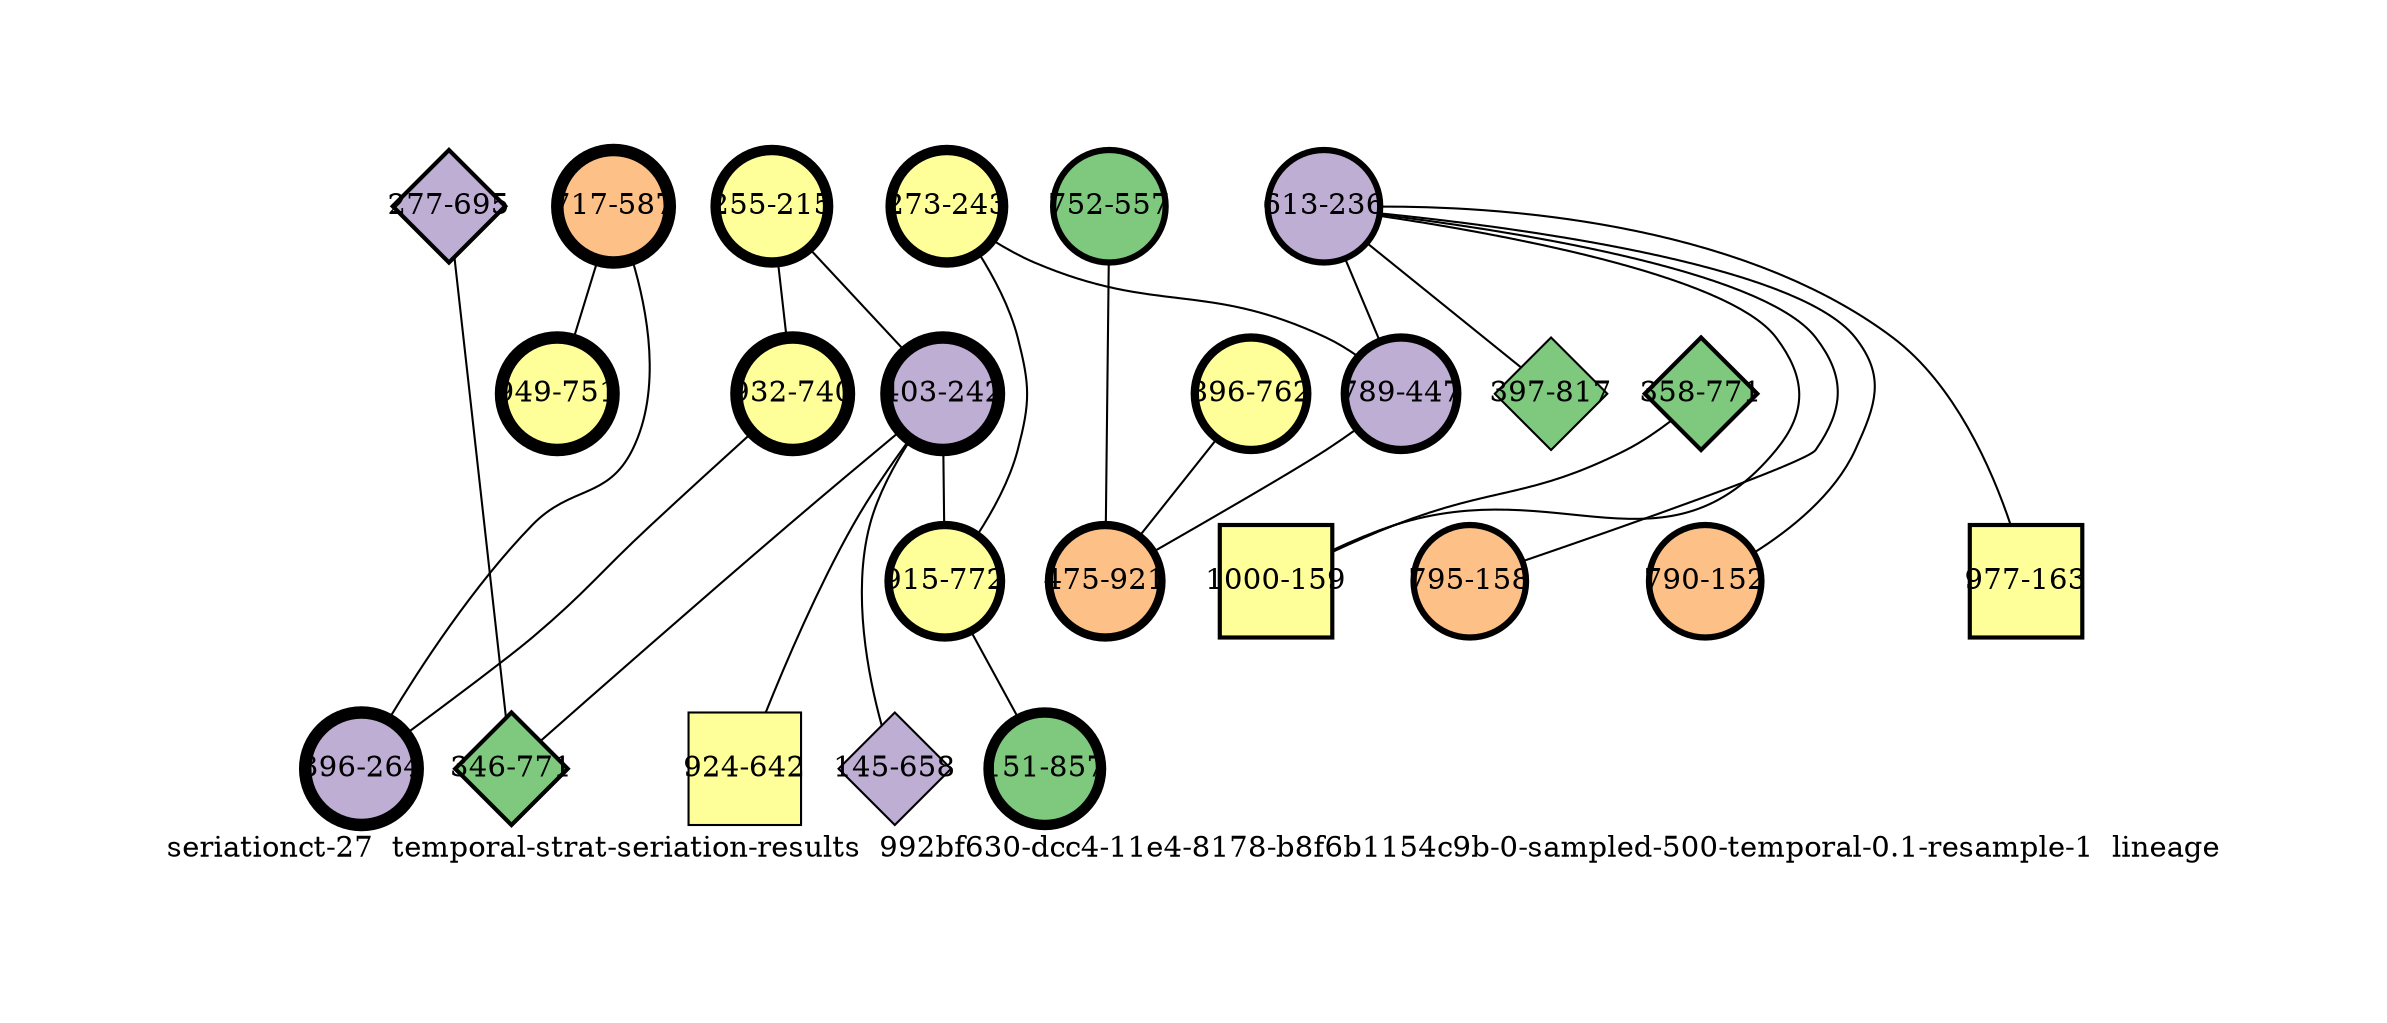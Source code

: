 strict graph "seriationct-27  temporal-strat-seriation-results  992bf630-dcc4-11e4-8178-b8f6b1154c9b-0-sampled-500-temporal-0.1-resample-1  lineage" {
labelloc=b;
ratio=auto;
pad="1.0";
label="seriationct-27  temporal-strat-seriation-results  992bf630-dcc4-11e4-8178-b8f6b1154c9b-0-sampled-500-temporal-0.1-resample-1  lineage";
node [width="0.75", style=filled, fixedsize=true, height="0.75", shape=circle, label=""];
0 [xCoordinate="243.0", appears_in_slice=5, yCoordinate="273.0", colorscheme=accent6, lineage_id=0, short_label="273-243", label="273-243", shape=circle, cluster_id=3, fillcolor=4, size="500.0", id=0, penwidth="5.0"];
1 [xCoordinate="695.0", appears_in_slice=2, yCoordinate="277.0", colorscheme=accent6, lineage_id=2, short_label="277-695", label="277-695", shape=diamond, cluster_id=1, fillcolor=2, size="500.0", id=1, penwidth="2.0"];
2 [xCoordinate="236.0", appears_in_slice=3, yCoordinate="613.0", colorscheme=accent6, lineage_id=0, short_label="613-236", label="613-236", shape=circle, cluster_id=1, fillcolor=2, size="500.0", id=2, penwidth="3.0"];
3 [xCoordinate="771.0", appears_in_slice=2, yCoordinate="358.0", colorscheme=accent6, lineage_id=2, short_label="358-771", label="358-771", shape=diamond, cluster_id=0, fillcolor=1, size="500.0", id=3, penwidth="2.0"];
4 [xCoordinate="215.0", appears_in_slice=5, yCoordinate="255.0", colorscheme=accent6, lineage_id=0, short_label="255-215", label="255-215", shape=circle, cluster_id=3, fillcolor=4, size="500.0", id=4, penwidth="5.0"];
5 [xCoordinate="557.0", appears_in_slice=3, yCoordinate="752.0", colorscheme=accent6, lineage_id=0, short_label="752-557", label="752-557", shape=circle, cluster_id=0, fillcolor=1, size="500.0", id=5, penwidth="3.0"];
6 [xCoordinate="817.0", appears_in_slice=1, yCoordinate="397.0", colorscheme=accent6, lineage_id=2, short_label="397-817", label="397-817", shape=diamond, cluster_id=0, fillcolor=1, size="500.0", id=6, penwidth="1.0"];
7 [xCoordinate="159.0", appears_in_slice=2, yCoordinate="1000.0", colorscheme=accent6, lineage_id=1, short_label="1000-159", label="1000-159", shape=square, cluster_id=3, fillcolor=4, size="500.0", id=7, penwidth="2.0"];
8 [xCoordinate="242.0", appears_in_slice=6, yCoordinate="403.0", colorscheme=accent6, lineage_id=0, short_label="403-242", label="403-242", shape=circle, cluster_id=1, fillcolor=2, size="500.0", id=8, penwidth="6.0"];
9 [xCoordinate="762.0", appears_in_slice=4, yCoordinate="896.0", colorscheme=accent6, lineage_id=0, short_label="896-762", label="896-762", shape=circle, cluster_id=3, fillcolor=4, size="500.0", id=9, penwidth="4.0"];
10 [xCoordinate="740.0", appears_in_slice=6, yCoordinate="932.0", colorscheme=accent6, lineage_id=0, short_label="932-740", label="932-740", shape=circle, cluster_id=3, fillcolor=4, size="500.0", id=10, penwidth="6.0"];
11 [xCoordinate="158.0", appears_in_slice=3, yCoordinate="795.0", colorscheme=accent6, lineage_id=0, short_label="795-158", label="795-158", shape=circle, cluster_id=2, fillcolor=3, size="500.0", id=11, penwidth="3.0"];
12 [xCoordinate="587.0", appears_in_slice=6, yCoordinate="717.0", colorscheme=accent6, lineage_id=0, short_label="717-587", label="717-587", shape=circle, cluster_id=2, fillcolor=3, size="500.0", id=12, penwidth="6.0"];
13 [xCoordinate="152.0", appears_in_slice=3, yCoordinate="790.0", colorscheme=accent6, lineage_id=0, short_label="790-152", label="790-152", shape=circle, cluster_id=2, fillcolor=3, size="500.0", id=13, penwidth="3.0"];
14 [xCoordinate="771.0", appears_in_slice=2, yCoordinate="346.0", colorscheme=accent6, lineage_id=2, short_label="346-771", label="346-771", shape=diamond, cluster_id=0, fillcolor=1, size="500.0", id=14, penwidth="2.0"];
15 [xCoordinate="163.0", appears_in_slice=2, yCoordinate="977.0", colorscheme=accent6, lineage_id=1, short_label="977-163", label="977-163", shape=square, cluster_id=3, fillcolor=4, size="500.0", id=15, penwidth="2.0"];
16 [xCoordinate="658.0", appears_in_slice=1, yCoordinate="145.0", colorscheme=accent6, lineage_id=2, short_label="145-658", label="145-658", shape=diamond, cluster_id=1, fillcolor=2, size="500.0", id=16, penwidth="1.0"];
17 [xCoordinate="772.0", appears_in_slice=4, yCoordinate="915.0", colorscheme=accent6, lineage_id=0, short_label="915-772", label="915-772", shape=circle, cluster_id=3, fillcolor=4, size="500.0", id=17, penwidth="4.0"];
18 [xCoordinate="857.0", appears_in_slice=5, yCoordinate="151.0", colorscheme=accent6, lineage_id=0, short_label="151-857", label="151-857", shape=circle, cluster_id=0, fillcolor=1, size="500.0", id=21, penwidth="5.0"];
19 [xCoordinate="264.0", appears_in_slice=6, yCoordinate="396.0", colorscheme=accent6, lineage_id=0, short_label="396-264", label="396-264", shape=circle, cluster_id=1, fillcolor=2, size="500.0", id=19, penwidth="6.0"];
20 [xCoordinate="447.0", appears_in_slice=4, yCoordinate="789.0", colorscheme=accent6, lineage_id=0, short_label="789-447", label="789-447", shape=circle, cluster_id=1, fillcolor=2, size="500.0", id=20, penwidth="4.0"];
21 [xCoordinate="642.0", appears_in_slice=1, yCoordinate="924.0", colorscheme=accent6, lineage_id=1, short_label="924-642", label="924-642", shape=square, cluster_id=3, fillcolor=4, size="500.0", id=18, penwidth="1.0"];
22 [xCoordinate="921.0", appears_in_slice=4, yCoordinate="475.0", colorscheme=accent6, lineage_id=0, short_label="475-921", label="475-921", shape=circle, cluster_id=2, fillcolor=3, size="500.0", id=22, penwidth="4.0"];
23 [xCoordinate="751.0", appears_in_slice=6, yCoordinate="949.0", colorscheme=accent6, lineage_id=0, short_label="949-751", label="949-751", shape=circle, cluster_id=3, fillcolor=4, size="500.0", id=23, penwidth="6.0"];
0 -- 17  [inverseweight="1.95785086412", weight="0.510764133431"];
0 -- 20  [inverseweight="5.24661571272", weight="0.190599055612"];
1 -- 14  [inverseweight="1.36718207601", weight="0.731431473209"];
2 -- 6  [inverseweight="3.62833620153", weight="0.275608417869"];
2 -- 7  [inverseweight="8.38473088632", weight="0.119264412127"];
2 -- 11  [inverseweight="27.1163072273", weight="0.0368781778292"];
2 -- 13  [inverseweight="15.2004475078", weight="0.0657875368136"];
2 -- 15  [inverseweight="3.96500856482", weight="0.252206264791"];
2 -- 20  [inverseweight="5.82261986467", weight="0.171743995528"];
3 -- 7  [inverseweight="34.3401409872", weight="0.0291204395571"];
4 -- 8  [inverseweight="2.02623533662", weight="0.493526088469"];
4 -- 10  [inverseweight="3.68504766824", weight="0.271366910289"];
5 -- 22  [inverseweight="1.70044421405", weight="0.588081626987"];
8 -- 16  [inverseweight="1.3745603828", weight="0.727505326441"];
8 -- 17  [inverseweight="1.56862407371", weight="0.637501372548"];
8 -- 21  [inverseweight="1.25345962247", weight="0.79779195283"];
8 -- 14  [inverseweight="1.44656161693", weight="0.691294437993"];
9 -- 22  [inverseweight="1.89117368618", weight="0.528772162656"];
10 -- 19  [inverseweight="7.83934056986", weight="0.127561749753"];
12 -- 19  [inverseweight="6.71640294855", weight="0.148889220563"];
12 -- 23  [inverseweight="39.0434404722", weight="0.0256124969497"];
17 -- 18  [inverseweight="2.60919682393", weight="0.383259703074"];
20 -- 22  [inverseweight="19.462473604", weight="0.0513809303147"];
}
